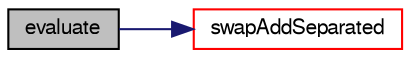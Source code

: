 digraph "evaluate"
{
  bgcolor="transparent";
  edge [fontname="FreeSans",fontsize="10",labelfontname="FreeSans",labelfontsize="10"];
  node [fontname="FreeSans",fontsize="10",shape=record];
  rankdir="LR";
  Node259 [label="evaluate",height=0.2,width=0.4,color="black", fillcolor="grey75", style="filled", fontcolor="black"];
  Node259 -> Node260 [color="midnightblue",fontsize="10",style="solid",fontname="FreeSans"];
  Node260 [label="swapAddSeparated",height=0.2,width=0.4,color="red",URL="$a24922.html#a3aae157a027e0aa964e285d768f7ec86",tooltip="Complete swap of patch point values and add to local values. "];
}
